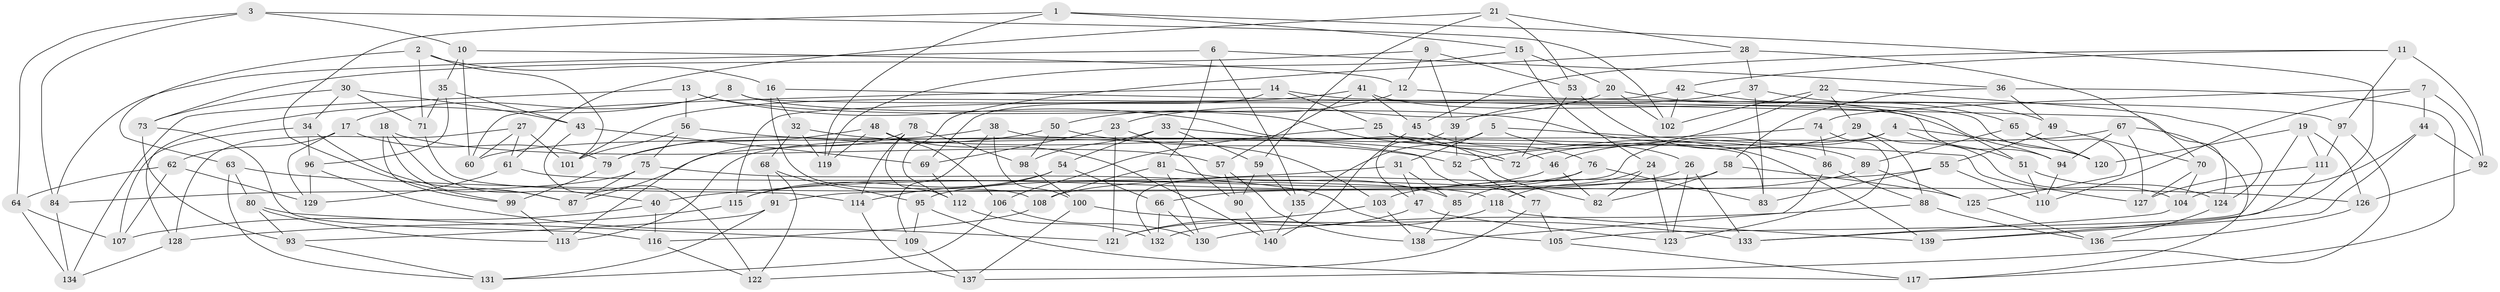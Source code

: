 // coarse degree distribution, {5: 0.06741573033707865, 6: 0.5056179775280899, 4: 0.4044943820224719, 3: 0.02247191011235955}
// Generated by graph-tools (version 1.1) at 2025/52/02/27/25 19:52:32]
// undirected, 140 vertices, 280 edges
graph export_dot {
graph [start="1"]
  node [color=gray90,style=filled];
  1;
  2;
  3;
  4;
  5;
  6;
  7;
  8;
  9;
  10;
  11;
  12;
  13;
  14;
  15;
  16;
  17;
  18;
  19;
  20;
  21;
  22;
  23;
  24;
  25;
  26;
  27;
  28;
  29;
  30;
  31;
  32;
  33;
  34;
  35;
  36;
  37;
  38;
  39;
  40;
  41;
  42;
  43;
  44;
  45;
  46;
  47;
  48;
  49;
  50;
  51;
  52;
  53;
  54;
  55;
  56;
  57;
  58;
  59;
  60;
  61;
  62;
  63;
  64;
  65;
  66;
  67;
  68;
  69;
  70;
  71;
  72;
  73;
  74;
  75;
  76;
  77;
  78;
  79;
  80;
  81;
  82;
  83;
  84;
  85;
  86;
  87;
  88;
  89;
  90;
  91;
  92;
  93;
  94;
  95;
  96;
  97;
  98;
  99;
  100;
  101;
  102;
  103;
  104;
  105;
  106;
  107;
  108;
  109;
  110;
  111;
  112;
  113;
  114;
  115;
  116;
  117;
  118;
  119;
  120;
  121;
  122;
  123;
  124;
  125;
  126;
  127;
  128;
  129;
  130;
  131;
  132;
  133;
  134;
  135;
  136;
  137;
  138;
  139;
  140;
  1 -- 133;
  1 -- 15;
  1 -- 99;
  1 -- 119;
  2 -- 71;
  2 -- 16;
  2 -- 101;
  2 -- 63;
  3 -- 64;
  3 -- 102;
  3 -- 10;
  3 -- 84;
  4 -- 132;
  4 -- 120;
  4 -- 113;
  4 -- 51;
  5 -- 135;
  5 -- 127;
  5 -- 26;
  5 -- 31;
  6 -- 81;
  6 -- 36;
  6 -- 135;
  6 -- 84;
  7 -- 92;
  7 -- 110;
  7 -- 74;
  7 -- 44;
  8 -- 72;
  8 -- 94;
  8 -- 17;
  8 -- 128;
  9 -- 39;
  9 -- 12;
  9 -- 73;
  9 -- 53;
  10 -- 12;
  10 -- 60;
  10 -- 35;
  11 -- 42;
  11 -- 92;
  11 -- 97;
  11 -- 45;
  12 -- 50;
  12 -- 120;
  13 -- 134;
  13 -- 86;
  13 -- 56;
  13 -- 82;
  14 -- 60;
  14 -- 97;
  14 -- 69;
  14 -- 25;
  15 -- 24;
  15 -- 20;
  15 -- 119;
  16 -- 124;
  16 -- 108;
  16 -- 32;
  17 -- 79;
  17 -- 62;
  17 -- 129;
  18 -- 40;
  18 -- 57;
  18 -- 87;
  18 -- 99;
  19 -- 111;
  19 -- 120;
  19 -- 105;
  19 -- 126;
  20 -- 102;
  20 -- 51;
  20 -- 23;
  21 -- 59;
  21 -- 61;
  21 -- 53;
  21 -- 28;
  22 -- 124;
  22 -- 29;
  22 -- 102;
  22 -- 52;
  23 -- 69;
  23 -- 121;
  23 -- 90;
  24 -- 118;
  24 -- 123;
  24 -- 82;
  25 -- 106;
  25 -- 46;
  25 -- 139;
  26 -- 123;
  26 -- 66;
  26 -- 133;
  27 -- 101;
  27 -- 60;
  27 -- 128;
  27 -- 61;
  28 -- 37;
  28 -- 112;
  28 -- 70;
  29 -- 46;
  29 -- 88;
  29 -- 104;
  30 -- 34;
  30 -- 73;
  30 -- 71;
  30 -- 43;
  31 -- 47;
  31 -- 40;
  31 -- 85;
  32 -- 119;
  32 -- 68;
  32 -- 72;
  33 -- 54;
  33 -- 59;
  33 -- 77;
  33 -- 98;
  34 -- 96;
  34 -- 87;
  34 -- 107;
  35 -- 43;
  35 -- 71;
  35 -- 96;
  36 -- 58;
  36 -- 117;
  36 -- 49;
  37 -- 83;
  37 -- 49;
  37 -- 39;
  38 -- 109;
  38 -- 83;
  38 -- 100;
  38 -- 60;
  39 -- 47;
  39 -- 52;
  40 -- 107;
  40 -- 116;
  41 -- 45;
  41 -- 57;
  41 -- 101;
  41 -- 94;
  42 -- 65;
  42 -- 102;
  42 -- 115;
  43 -- 69;
  43 -- 122;
  44 -- 139;
  44 -- 92;
  44 -- 104;
  45 -- 140;
  45 -- 76;
  46 -- 82;
  46 -- 115;
  47 -- 121;
  47 -- 123;
  48 -- 79;
  48 -- 119;
  48 -- 140;
  48 -- 106;
  49 -- 70;
  49 -- 55;
  50 -- 52;
  50 -- 98;
  50 -- 79;
  51 -- 110;
  51 -- 124;
  52 -- 77;
  53 -- 89;
  53 -- 72;
  54 -- 66;
  54 -- 114;
  54 -- 115;
  55 -- 110;
  55 -- 103;
  55 -- 83;
  56 -- 75;
  56 -- 101;
  56 -- 103;
  57 -- 138;
  57 -- 90;
  58 -- 91;
  58 -- 82;
  58 -- 125;
  59 -- 90;
  59 -- 135;
  61 -- 129;
  61 -- 118;
  62 -- 107;
  62 -- 64;
  62 -- 129;
  63 -- 126;
  63 -- 80;
  63 -- 131;
  64 -- 107;
  64 -- 134;
  65 -- 125;
  65 -- 89;
  65 -- 120;
  66 -- 130;
  66 -- 132;
  67 -- 94;
  67 -- 72;
  67 -- 127;
  67 -- 117;
  68 -- 122;
  68 -- 91;
  68 -- 95;
  69 -- 112;
  70 -- 127;
  70 -- 104;
  71 -- 114;
  73 -- 116;
  73 -- 93;
  74 -- 87;
  74 -- 123;
  74 -- 86;
  75 -- 87;
  75 -- 84;
  75 -- 105;
  76 -- 83;
  76 -- 85;
  76 -- 95;
  77 -- 105;
  77 -- 122;
  78 -- 114;
  78 -- 112;
  78 -- 113;
  78 -- 98;
  79 -- 99;
  80 -- 113;
  80 -- 93;
  80 -- 109;
  81 -- 85;
  81 -- 130;
  81 -- 108;
  84 -- 134;
  85 -- 138;
  86 -- 88;
  86 -- 138;
  88 -- 130;
  88 -- 136;
  89 -- 108;
  89 -- 125;
  90 -- 140;
  91 -- 93;
  91 -- 131;
  92 -- 126;
  93 -- 131;
  94 -- 110;
  95 -- 109;
  95 -- 117;
  96 -- 129;
  96 -- 121;
  97 -- 111;
  97 -- 137;
  98 -- 100;
  99 -- 113;
  100 -- 137;
  100 -- 133;
  103 -- 121;
  103 -- 138;
  104 -- 133;
  105 -- 117;
  106 -- 130;
  106 -- 131;
  108 -- 116;
  109 -- 137;
  111 -- 127;
  111 -- 139;
  112 -- 132;
  114 -- 137;
  115 -- 128;
  116 -- 122;
  118 -- 132;
  118 -- 139;
  124 -- 136;
  125 -- 136;
  126 -- 136;
  128 -- 134;
  135 -- 140;
}
